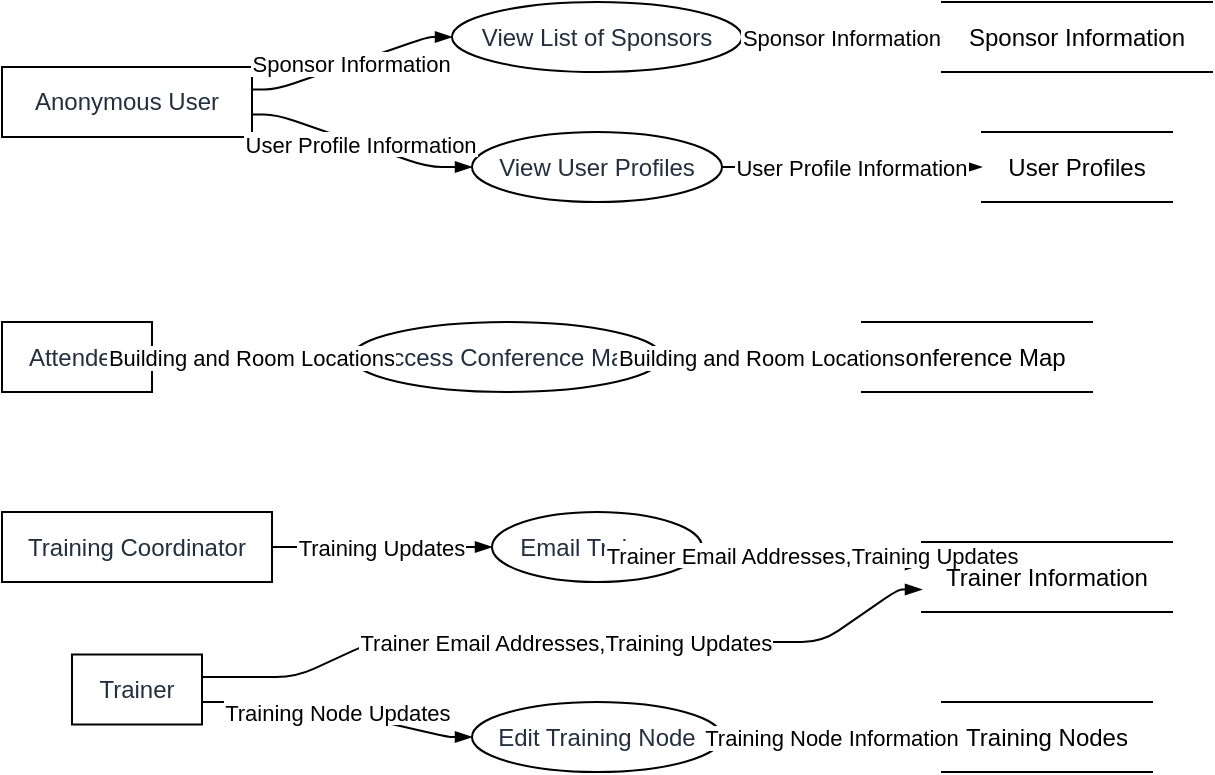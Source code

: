 <mxfile version="23.0.2" type="device">
  <diagram name="Page-1" id="npqhvxF0rwNUU7elZonO">
    <mxGraphModel dx="794" dy="511" grid="1" gridSize="10" guides="1" tooltips="1" connect="1" arrows="1" fold="1" page="1" pageScale="1" pageWidth="827" pageHeight="1169" math="0" shadow="0">
      <root>
        <mxCell id="0" />
        <mxCell id="1" parent="0" />
        <UserObject label="Anonymous User" type="externalEntity" source="" flow="" placeholders="1" id="nTh1zItlSVQ2ghKFsNgY-1">
          <mxCell style="shape=rectangle;whiteSpace=wrap;html=1;fillColor=#ffffff;strokeColor=#000000;align=center;verticalAlign=middle;fontColor=#232F3E;" vertex="1" parent="1">
            <mxGeometry y="32.5" width="125" height="35" as="geometry" />
          </mxCell>
        </UserObject>
        <UserObject label="Training Coordinator" type="externalEntity" source="" flow="" placeholders="1" id="nTh1zItlSVQ2ghKFsNgY-2">
          <mxCell style="shape=rectangle;whiteSpace=wrap;html=1;fillColor=#ffffff;strokeColor=#000000;align=center;verticalAlign=middle;fontColor=#232F3E;" vertex="1" parent="1">
            <mxGeometry y="255" width="135" height="35" as="geometry" />
          </mxCell>
        </UserObject>
        <UserObject label="Attendee" type="externalEntity" source="" flow="" placeholders="1" id="nTh1zItlSVQ2ghKFsNgY-3">
          <mxCell style="shape=rectangle;whiteSpace=wrap;html=1;fillColor=#ffffff;strokeColor=#000000;align=center;verticalAlign=middle;fontColor=#232F3E;" vertex="1" parent="1">
            <mxGeometry y="160" width="75" height="35" as="geometry" />
          </mxCell>
        </UserObject>
        <UserObject label="Trainer" type="externalEntity" source="" flow="" placeholders="1" id="nTh1zItlSVQ2ghKFsNgY-4">
          <mxCell style="shape=rectangle;whiteSpace=wrap;html=1;fillColor=#ffffff;strokeColor=#000000;align=center;verticalAlign=middle;fontColor=#232F3E;" vertex="1" parent="1">
            <mxGeometry x="35" y="326.25" width="65" height="35" as="geometry" />
          </mxCell>
        </UserObject>
        <UserObject label="View List of Sponsors" type="process" source="1" flow="Sponsor Information" placeholders="1" id="nTh1zItlSVQ2ghKFsNgY-5">
          <mxCell style="shape=ellipse;perimeter=ellipsePerimeter;whiteSpace=wrap;html=1;fillColor=#ffffff;strokeColor=#000000;align=center;verticalAlign=middle;fontColor=#232F3E;" vertex="1" parent="1">
            <mxGeometry x="225" width="145" height="35" as="geometry" />
          </mxCell>
        </UserObject>
        <UserObject label="Sponsor Information" type="dataStore" source="5" flow="Sponsor Information" placeholders="1" id="nTh1zItlSVQ2ghKFsNgY-6">
          <mxCell style="html=1;dashed=0;whiteSpace=wrap;shape=partialRectangle;right=0;left=0;" vertex="1" parent="1">
            <mxGeometry x="470" width="135" height="35" as="geometry" />
          </mxCell>
        </UserObject>
        <UserObject label="View User Profiles" type="process" source="1" flow="User Profile Information" placeholders="1" id="nTh1zItlSVQ2ghKFsNgY-7">
          <mxCell style="shape=ellipse;perimeter=ellipsePerimeter;whiteSpace=wrap;html=1;fillColor=#ffffff;strokeColor=#000000;align=center;verticalAlign=middle;fontColor=#232F3E;" vertex="1" parent="1">
            <mxGeometry x="235" y="65" width="125" height="35" as="geometry" />
          </mxCell>
        </UserObject>
        <UserObject label="User Profiles" type="dataStore" source="7" flow="User Profile Information" placeholders="1" id="nTh1zItlSVQ2ghKFsNgY-8">
          <mxCell style="html=1;dashed=0;whiteSpace=wrap;shape=partialRectangle;right=0;left=0;" vertex="1" parent="1">
            <mxGeometry x="490" y="65" width="95" height="35" as="geometry" />
          </mxCell>
        </UserObject>
        <UserObject label="Email Trainers" type="process" source="2" flow="Training Updates" placeholders="1" id="nTh1zItlSVQ2ghKFsNgY-9">
          <mxCell style="shape=ellipse;perimeter=ellipsePerimeter;whiteSpace=wrap;html=1;fillColor=#ffffff;strokeColor=#000000;align=center;verticalAlign=middle;fontColor=#232F3E;" vertex="1" parent="1">
            <mxGeometry x="245" y="255" width="105" height="35" as="geometry" />
          </mxCell>
        </UserObject>
        <UserObject label="Trainer Information" type="dataStore" source="9,4" flow="Trainer Email Addresses,Training Updates" placeholders="1" id="nTh1zItlSVQ2ghKFsNgY-10">
          <mxCell style="html=1;dashed=0;whiteSpace=wrap;shape=partialRectangle;right=0;left=0;" vertex="1" parent="1">
            <mxGeometry x="460" y="270" width="125" height="35" as="geometry" />
          </mxCell>
        </UserObject>
        <UserObject label="Access Conference Map" type="process" source="3" flow="Building and Room Locations" placeholders="1" id="nTh1zItlSVQ2ghKFsNgY-11">
          <mxCell style="shape=ellipse;perimeter=ellipsePerimeter;whiteSpace=wrap;html=1;fillColor=#ffffff;strokeColor=#000000;align=center;verticalAlign=middle;fontColor=#232F3E;" vertex="1" parent="1">
            <mxGeometry x="175" y="160" width="155" height="35" as="geometry" />
          </mxCell>
        </UserObject>
        <UserObject label="Conference Map" type="dataStore" source="11" flow="Building and Room Locations" placeholders="1" id="nTh1zItlSVQ2ghKFsNgY-12">
          <mxCell style="html=1;dashed=0;whiteSpace=wrap;shape=partialRectangle;right=0;left=0;" vertex="1" parent="1">
            <mxGeometry x="430" y="160" width="115" height="35" as="geometry" />
          </mxCell>
        </UserObject>
        <UserObject label="Edit Training Node" type="process" source="4" flow="Training Node Updates" placeholders="1" id="nTh1zItlSVQ2ghKFsNgY-13">
          <mxCell style="shape=ellipse;perimeter=ellipsePerimeter;whiteSpace=wrap;html=1;fillColor=#ffffff;strokeColor=#000000;align=center;verticalAlign=middle;fontColor=#232F3E;" vertex="1" parent="1">
            <mxGeometry x="235" y="350" width="125" height="35" as="geometry" />
          </mxCell>
        </UserObject>
        <UserObject label="Training Nodes" type="dataStore" source="13" flow="Training Node Information" placeholders="1" id="nTh1zItlSVQ2ghKFsNgY-14">
          <mxCell style="html=1;dashed=0;whiteSpace=wrap;shape=partialRectangle;right=0;left=0;" vertex="1" parent="1">
            <mxGeometry x="470" y="350" width="105" height="35" as="geometry" />
          </mxCell>
        </UserObject>
        <mxCell id="nTh1zItlSVQ2ghKFsNgY-15" value="Sponsor Information" style="endArrow=blockThin;endFill=1;fontSize=11;orthogonal=1;noEdgeStyle=1;" edge="1" parent="1" source="nTh1zItlSVQ2ghKFsNgY-1" target="nTh1zItlSVQ2ghKFsNgY-5">
          <mxGeometry relative="1" as="geometry">
            <Array as="points">
              <mxPoint x="137" y="43.75" />
              <mxPoint x="213" y="17.5" />
            </Array>
          </mxGeometry>
        </mxCell>
        <mxCell id="nTh1zItlSVQ2ghKFsNgY-16" value="Sponsor Information" style="endArrow=blockThin;endFill=1;fontSize=11;orthogonal=1;noEdgeStyle=1;" edge="1" parent="1" source="nTh1zItlSVQ2ghKFsNgY-5" target="nTh1zItlSVQ2ghKFsNgY-6">
          <mxGeometry relative="1" as="geometry">
            <Array as="points">
              <mxPoint x="382" y="17.5" />
              <mxPoint x="458" y="17.5" />
            </Array>
          </mxGeometry>
        </mxCell>
        <mxCell id="nTh1zItlSVQ2ghKFsNgY-17" value="User Profile Information" style="endArrow=blockThin;endFill=1;fontSize=11;orthogonal=1;noEdgeStyle=1;" edge="1" parent="1" source="nTh1zItlSVQ2ghKFsNgY-1" target="nTh1zItlSVQ2ghKFsNgY-7">
          <mxGeometry relative="1" as="geometry">
            <Array as="points">
              <mxPoint x="137" y="56.25" />
              <mxPoint x="213" y="82.5" />
            </Array>
          </mxGeometry>
        </mxCell>
        <mxCell id="nTh1zItlSVQ2ghKFsNgY-18" value="User Profile Information" style="endArrow=blockThin;endFill=1;fontSize=11;orthogonal=1;noEdgeStyle=1;" edge="1" parent="1" source="nTh1zItlSVQ2ghKFsNgY-7" target="nTh1zItlSVQ2ghKFsNgY-8">
          <mxGeometry relative="1" as="geometry">
            <Array as="points">
              <mxPoint x="382" y="82.5" />
              <mxPoint x="458" y="82.5" />
            </Array>
          </mxGeometry>
        </mxCell>
        <mxCell id="nTh1zItlSVQ2ghKFsNgY-19" value="Training Updates" style="endArrow=blockThin;endFill=1;fontSize=11;orthogonal=1;noEdgeStyle=1;" edge="1" parent="1" source="nTh1zItlSVQ2ghKFsNgY-2" target="nTh1zItlSVQ2ghKFsNgY-9">
          <mxGeometry relative="1" as="geometry">
            <Array as="points">
              <mxPoint x="147" y="272.5" />
              <mxPoint x="223" y="272.5" />
            </Array>
          </mxGeometry>
        </mxCell>
        <mxCell id="nTh1zItlSVQ2ghKFsNgY-20" value="Trainer Email Addresses,Training Updates" style="endArrow=blockThin;endFill=1;fontSize=11;orthogonal=1;noEdgeStyle=1;" edge="1" parent="1" source="nTh1zItlSVQ2ghKFsNgY-9" target="nTh1zItlSVQ2ghKFsNgY-10">
          <mxGeometry relative="1" as="geometry">
            <Array as="points">
              <mxPoint x="372" y="272.5" />
              <mxPoint x="448" y="281.25" />
            </Array>
          </mxGeometry>
        </mxCell>
        <mxCell id="nTh1zItlSVQ2ghKFsNgY-21" value="Trainer Email Addresses,Training Updates" style="endArrow=blockThin;endFill=1;fontSize=11;orthogonal=1;noEdgeStyle=1;" edge="1" parent="1" source="nTh1zItlSVQ2ghKFsNgY-4" target="nTh1zItlSVQ2ghKFsNgY-10">
          <mxGeometry relative="1" as="geometry">
            <Array as="points">
              <mxPoint x="147" y="337.5" />
              <mxPoint x="185" y="320" />
              <mxPoint x="410" y="320" />
              <mxPoint x="448" y="293.75" />
            </Array>
          </mxGeometry>
        </mxCell>
        <mxCell id="nTh1zItlSVQ2ghKFsNgY-22" value="Building and Room Locations" style="endArrow=blockThin;endFill=1;fontSize=11;orthogonal=1;noEdgeStyle=1;" edge="1" parent="1" source="nTh1zItlSVQ2ghKFsNgY-3" target="nTh1zItlSVQ2ghKFsNgY-11">
          <mxGeometry relative="1" as="geometry">
            <Array as="points">
              <mxPoint x="87" y="177.5" />
              <mxPoint x="163" y="177.5" />
            </Array>
          </mxGeometry>
        </mxCell>
        <mxCell id="nTh1zItlSVQ2ghKFsNgY-23" value="Building and Room Locations" style="endArrow=blockThin;endFill=1;fontSize=11;orthogonal=1;noEdgeStyle=1;" edge="1" parent="1" source="nTh1zItlSVQ2ghKFsNgY-11" target="nTh1zItlSVQ2ghKFsNgY-12">
          <mxGeometry relative="1" as="geometry">
            <Array as="points">
              <mxPoint x="342" y="177.5" />
              <mxPoint x="418" y="177.5" />
            </Array>
          </mxGeometry>
        </mxCell>
        <mxCell id="nTh1zItlSVQ2ghKFsNgY-24" value="Training Node Updates" style="endArrow=blockThin;endFill=1;fontSize=11;orthogonal=1;noEdgeStyle=1;" edge="1" parent="1" source="nTh1zItlSVQ2ghKFsNgY-4" target="nTh1zItlSVQ2ghKFsNgY-13">
          <mxGeometry relative="1" as="geometry">
            <Array as="points">
              <mxPoint x="147" y="350" />
              <mxPoint x="223" y="367.5" />
            </Array>
          </mxGeometry>
        </mxCell>
        <mxCell id="nTh1zItlSVQ2ghKFsNgY-25" value="Training Node Information" style="endArrow=blockThin;endFill=1;fontSize=11;orthogonal=1;noEdgeStyle=1;" edge="1" parent="1" source="nTh1zItlSVQ2ghKFsNgY-13" target="nTh1zItlSVQ2ghKFsNgY-14">
          <mxGeometry relative="1" as="geometry">
            <Array as="points">
              <mxPoint x="372" y="367.5" />
              <mxPoint x="448" y="367.5" />
            </Array>
          </mxGeometry>
        </mxCell>
      </root>
    </mxGraphModel>
  </diagram>
</mxfile>
